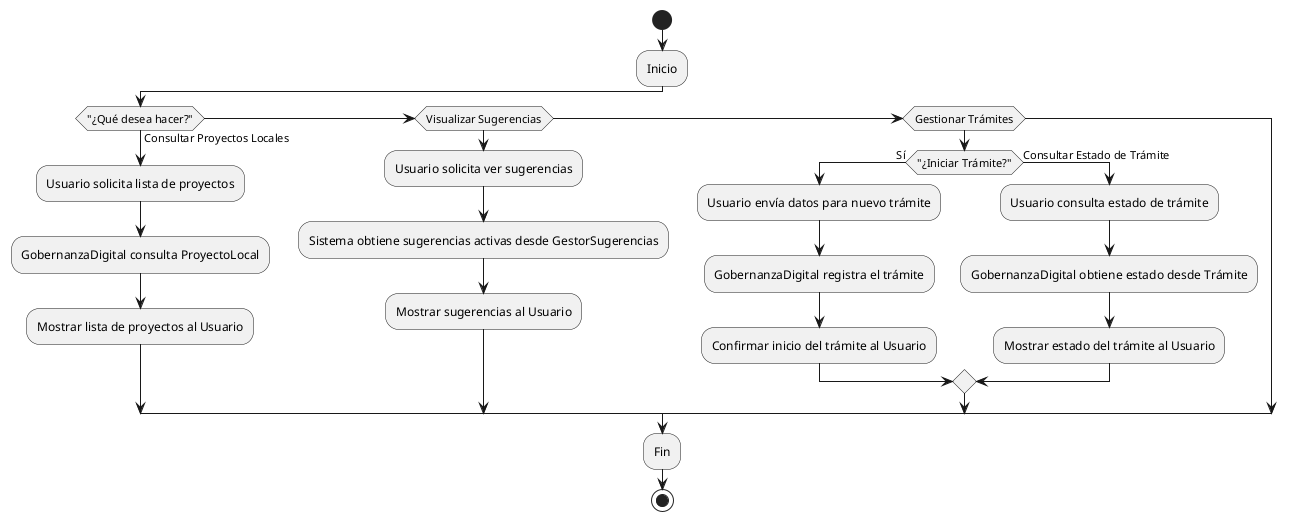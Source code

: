 @startuml
start

:Inicio;
if ("¿Qué desea hacer?") then (Consultar Proyectos Locales)
    :Usuario solicita lista de proyectos;
    :GobernanzaDigital consulta ProyectoLocal;
    :Mostrar lista de proyectos al Usuario;
elseif (Visualizar Sugerencias)
    :Usuario solicita ver sugerencias;
    :Sistema obtiene sugerencias activas desde GestorSugerencias;
    :Mostrar sugerencias al Usuario;
elseif (Gestionar Trámites)
    if ("¿Iniciar Trámite?") then (Sí)
        :Usuario envía datos para nuevo trámite;
        :GobernanzaDigital registra el trámite;
        :Confirmar inicio del trámite al Usuario;
    else (Consultar Estado de Trámite)
        :Usuario consulta estado de trámite;
        :GobernanzaDigital obtiene estado desde Trámite;
        :Mostrar estado del trámite al Usuario;
    endif
endif

:Fin;
stop
@enduml